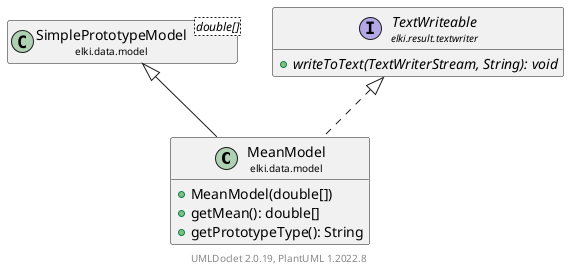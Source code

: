 @startuml
    remove .*\.(Instance|Par|Parameterizer|Factory)$
    set namespaceSeparator none
    hide empty fields
    hide empty methods

    class "<size:14>MeanModel\n<size:10>elki.data.model" as elki.data.model.MeanModel [[MeanModel.html]] {
        +MeanModel(double[])
        +getMean(): double[]
        +getPrototypeType(): String
    }

    class "<size:14>SimplePrototypeModel\n<size:10>elki.data.model" as elki.data.model.SimplePrototypeModel<double[]> [[SimplePrototypeModel.html]]
    interface "<size:14>TextWriteable\n<size:10>elki.result.textwriter" as elki.result.textwriter.TextWriteable [[../../result/textwriter/TextWriteable.html]] {
        {abstract} +writeToText(TextWriterStream, String): void
    }

    elki.data.model.SimplePrototypeModel <|-- elki.data.model.MeanModel
    elki.result.textwriter.TextWriteable <|.. elki.data.model.MeanModel

    center footer UMLDoclet 2.0.19, PlantUML 1.2022.8
@enduml
